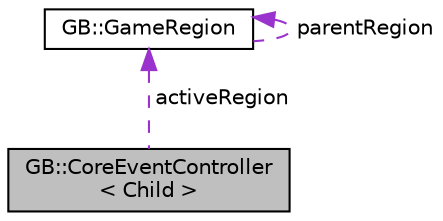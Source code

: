 digraph "GB::CoreEventController&lt; Child &gt;"
{
  edge [fontname="Helvetica",fontsize="10",labelfontname="Helvetica",labelfontsize="10"];
  node [fontname="Helvetica",fontsize="10",shape=record];
  Node1 [label="GB::CoreEventController\l\< Child \>",height=0.2,width=0.4,color="black", fillcolor="grey75", style="filled", fontcolor="black"];
  Node2 -> Node1 [dir="back",color="darkorchid3",fontsize="10",style="dashed",label=" activeRegion" ,fontname="Helvetica"];
  Node2 [label="GB::GameRegion",height=0.2,width=0.4,color="black", fillcolor="white", style="filled",URL="$class_g_b_1_1_game_region.html",tooltip="Base class meant to be inherited. Controls game logic and actors for a specific time or space in game..."];
  Node2 -> Node2 [dir="back",color="darkorchid3",fontsize="10",style="dashed",label=" parentRegion" ,fontname="Helvetica"];
}
